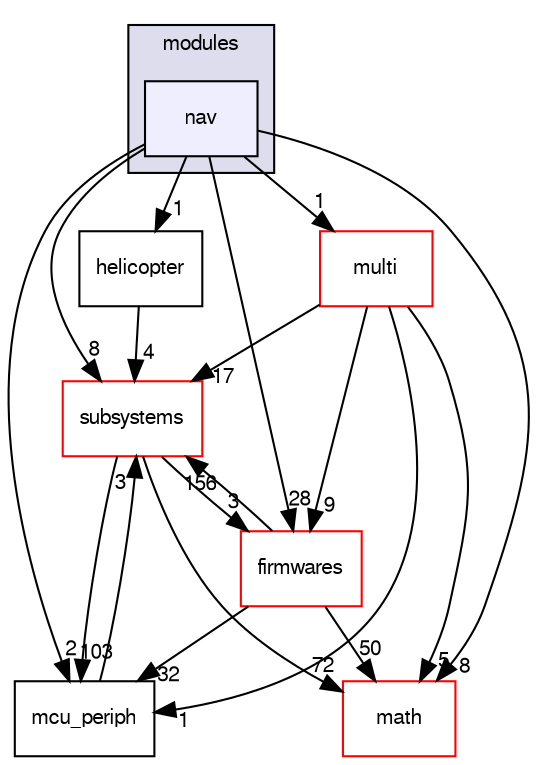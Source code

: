 digraph "sw/airborne/modules/nav" {
  compound=true
  node [ fontsize="10", fontname="FreeSans"];
  edge [ labelfontsize="10", labelfontname="FreeSans"];
  subgraph clusterdir_c2abcdd6ccb39c3582929c0e3f5651c2 {
    graph [ bgcolor="#ddddee", pencolor="black", label="modules" fontname="FreeSans", fontsize="10", URL="dir_c2abcdd6ccb39c3582929c0e3f5651c2.html"]
  dir_984e899df90dd104b2eabcdbb76ec71f [shape=box, label="nav", style="filled", fillcolor="#eeeeff", pencolor="black", URL="dir_984e899df90dd104b2eabcdbb76ec71f.html"];
  }
  dir_12d6ec7aac5a4a9b8cee17e35022d7c7 [shape=box label="subsystems" fillcolor="white" style="filled" color="red" URL="dir_12d6ec7aac5a4a9b8cee17e35022d7c7.html"];
  dir_1ca43f6a116d741d80fb1d0555a2b198 [shape=box label="mcu_periph" URL="dir_1ca43f6a116d741d80fb1d0555a2b198.html"];
  dir_ced032e2525c5750f626a61130b62832 [shape=box label="helicopter" URL="dir_ced032e2525c5750f626a61130b62832.html"];
  dir_e7d2494544042a787a6ee70a779a5e07 [shape=box label="firmwares" fillcolor="white" style="filled" color="red" URL="dir_e7d2494544042a787a6ee70a779a5e07.html"];
  dir_280ddc4eab531a6a77fbd73e72656568 [shape=box label="multi" fillcolor="white" style="filled" color="red" URL="dir_280ddc4eab531a6a77fbd73e72656568.html"];
  dir_29343b6f5fcd4b75a5dfbb985ff56864 [shape=box label="math" fillcolor="white" style="filled" color="red" URL="dir_29343b6f5fcd4b75a5dfbb985ff56864.html"];
  dir_12d6ec7aac5a4a9b8cee17e35022d7c7->dir_1ca43f6a116d741d80fb1d0555a2b198 [headlabel="103", labeldistance=1.5 headhref="dir_000051_000120.html"];
  dir_12d6ec7aac5a4a9b8cee17e35022d7c7->dir_e7d2494544042a787a6ee70a779a5e07 [headlabel="3", labeldistance=1.5 headhref="dir_000051_000105.html"];
  dir_12d6ec7aac5a4a9b8cee17e35022d7c7->dir_29343b6f5fcd4b75a5dfbb985ff56864 [headlabel="72", labeldistance=1.5 headhref="dir_000051_000118.html"];
  dir_1ca43f6a116d741d80fb1d0555a2b198->dir_12d6ec7aac5a4a9b8cee17e35022d7c7 [headlabel="3", labeldistance=1.5 headhref="dir_000120_000051.html"];
  dir_ced032e2525c5750f626a61130b62832->dir_12d6ec7aac5a4a9b8cee17e35022d7c7 [headlabel="4", labeldistance=1.5 headhref="dir_000176_000051.html"];
  dir_e7d2494544042a787a6ee70a779a5e07->dir_12d6ec7aac5a4a9b8cee17e35022d7c7 [headlabel="156", labeldistance=1.5 headhref="dir_000105_000051.html"];
  dir_e7d2494544042a787a6ee70a779a5e07->dir_1ca43f6a116d741d80fb1d0555a2b198 [headlabel="32", labeldistance=1.5 headhref="dir_000105_000120.html"];
  dir_e7d2494544042a787a6ee70a779a5e07->dir_29343b6f5fcd4b75a5dfbb985ff56864 [headlabel="50", labeldistance=1.5 headhref="dir_000105_000118.html"];
  dir_280ddc4eab531a6a77fbd73e72656568->dir_12d6ec7aac5a4a9b8cee17e35022d7c7 [headlabel="17", labeldistance=1.5 headhref="dir_000188_000051.html"];
  dir_280ddc4eab531a6a77fbd73e72656568->dir_1ca43f6a116d741d80fb1d0555a2b198 [headlabel="1", labeldistance=1.5 headhref="dir_000188_000120.html"];
  dir_280ddc4eab531a6a77fbd73e72656568->dir_e7d2494544042a787a6ee70a779a5e07 [headlabel="9", labeldistance=1.5 headhref="dir_000188_000105.html"];
  dir_280ddc4eab531a6a77fbd73e72656568->dir_29343b6f5fcd4b75a5dfbb985ff56864 [headlabel="5", labeldistance=1.5 headhref="dir_000188_000118.html"];
  dir_984e899df90dd104b2eabcdbb76ec71f->dir_12d6ec7aac5a4a9b8cee17e35022d7c7 [headlabel="8", labeldistance=1.5 headhref="dir_000192_000051.html"];
  dir_984e899df90dd104b2eabcdbb76ec71f->dir_1ca43f6a116d741d80fb1d0555a2b198 [headlabel="2", labeldistance=1.5 headhref="dir_000192_000120.html"];
  dir_984e899df90dd104b2eabcdbb76ec71f->dir_ced032e2525c5750f626a61130b62832 [headlabel="1", labeldistance=1.5 headhref="dir_000192_000176.html"];
  dir_984e899df90dd104b2eabcdbb76ec71f->dir_e7d2494544042a787a6ee70a779a5e07 [headlabel="28", labeldistance=1.5 headhref="dir_000192_000105.html"];
  dir_984e899df90dd104b2eabcdbb76ec71f->dir_280ddc4eab531a6a77fbd73e72656568 [headlabel="1", labeldistance=1.5 headhref="dir_000192_000188.html"];
  dir_984e899df90dd104b2eabcdbb76ec71f->dir_29343b6f5fcd4b75a5dfbb985ff56864 [headlabel="8", labeldistance=1.5 headhref="dir_000192_000118.html"];
}
